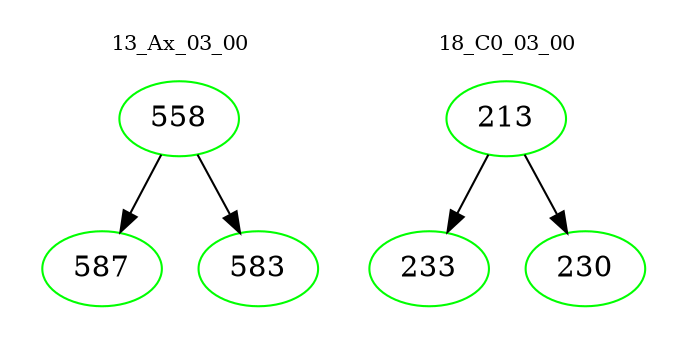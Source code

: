 digraph{
subgraph cluster_0 {
color = white
label = "13_Ax_03_00";
fontsize=10;
T0_558 [label="558", color="green"]
T0_558 -> T0_587 [color="black"]
T0_587 [label="587", color="green"]
T0_558 -> T0_583 [color="black"]
T0_583 [label="583", color="green"]
}
subgraph cluster_1 {
color = white
label = "18_C0_03_00";
fontsize=10;
T1_213 [label="213", color="green"]
T1_213 -> T1_233 [color="black"]
T1_233 [label="233", color="green"]
T1_213 -> T1_230 [color="black"]
T1_230 [label="230", color="green"]
}
}

